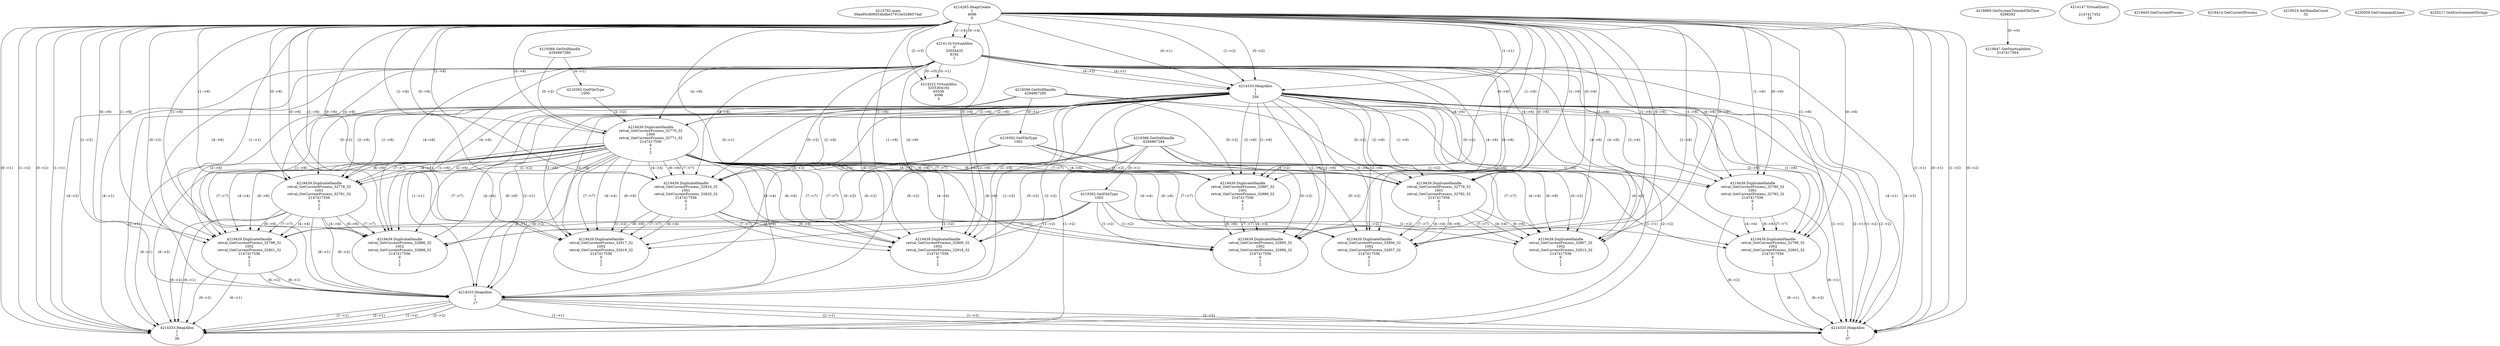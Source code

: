 // Global SCDG with merge call
digraph {
	0 [label="4213792.main
00ae95c809554bdbe37913e528857daf"]
	1 [label="4214265.HeapCreate
1
4096
0"]
	2 [label="4218869.GetSystemTimeAsFileTime
4288292"]
	3 [label="4214116.VirtualAlloc
0
33554432
8192
1"]
	1 -> 3 [label="(1-->4)"]
	1 -> 3 [label="(0-->4)"]
	4 [label="4214147.VirtualQuery

2147417352
28"]
	5 [label="4214222.VirtualAlloc
3255304192
65536
4096
4"]
	3 -> 5 [label="(0-->1)"]
	1 -> 5 [label="(2-->3)"]
	3 -> 5 [label="(0-->0)"]
	6 [label="4219047.GetStartupInfoA
2147417564"]
	2 -> 6 [label="(0-->0)"]
	7 [label="4219368.GetStdHandle
4294967286"]
	8 [label="4219392.GetFileType
1000"]
	7 -> 8 [label="(0-->1)"]
	9 [label="4219405.GetCurrentProcess
"]
	10 [label="4214333.HeapAlloc
1
1
256"]
	1 -> 10 [label="(1-->1)"]
	1 -> 10 [label="(0-->1)"]
	3 -> 10 [label="(4-->1)"]
	1 -> 10 [label="(1-->2)"]
	1 -> 10 [label="(0-->2)"]
	3 -> 10 [label="(4-->2)"]
	11 [label="4219414.GetCurrentProcess
"]
	12 [label="4219439.DuplicateHandle
retval_GetCurrentProcess_32770_32
1000
retval_GetCurrentProcess_32771_32
2147417556
0
1
2"]
	7 -> 12 [label="(0-->2)"]
	8 -> 12 [label="(1-->2)"]
	1 -> 12 [label="(1-->6)"]
	1 -> 12 [label="(0-->6)"]
	3 -> 12 [label="(4-->6)"]
	10 -> 12 [label="(1-->6)"]
	10 -> 12 [label="(2-->6)"]
	13 [label="4219368.GetStdHandle
4294967285"]
	14 [label="4219392.GetFileType
1001"]
	13 -> 14 [label="(0-->1)"]
	15 [label="4219439.DuplicateHandle
retval_GetCurrentProcess_32778_32
1001
retval_GetCurrentProcess_32781_32
2147417556
0
1
2"]
	13 -> 15 [label="(0-->2)"]
	14 -> 15 [label="(1-->2)"]
	12 -> 15 [label="(4-->4)"]
	1 -> 15 [label="(1-->6)"]
	1 -> 15 [label="(0-->6)"]
	3 -> 15 [label="(4-->6)"]
	10 -> 15 [label="(1-->6)"]
	10 -> 15 [label="(2-->6)"]
	12 -> 15 [label="(6-->6)"]
	12 -> 15 [label="(7-->7)"]
	16 [label="4219368.GetStdHandle
4294967284"]
	17 [label="4219392.GetFileType
1002"]
	16 -> 17 [label="(0-->1)"]
	18 [label="4219439.DuplicateHandle
retval_GetCurrentProcess_32798_32
1002
retval_GetCurrentProcess_32801_32
2147417556
0
1
2"]
	16 -> 18 [label="(0-->2)"]
	17 -> 18 [label="(1-->2)"]
	12 -> 18 [label="(4-->4)"]
	15 -> 18 [label="(4-->4)"]
	1 -> 18 [label="(1-->6)"]
	1 -> 18 [label="(0-->6)"]
	3 -> 18 [label="(4-->6)"]
	10 -> 18 [label="(1-->6)"]
	10 -> 18 [label="(2-->6)"]
	12 -> 18 [label="(6-->6)"]
	15 -> 18 [label="(6-->6)"]
	12 -> 18 [label="(7-->7)"]
	15 -> 18 [label="(7-->7)"]
	19 [label="4219524.SetHandleCount
32"]
	20 [label="4220059.GetCommandLineA
"]
	21 [label="4214333.HeapAlloc
1
1
17"]
	1 -> 21 [label="(1-->1)"]
	1 -> 21 [label="(0-->1)"]
	3 -> 21 [label="(4-->1)"]
	10 -> 21 [label="(1-->1)"]
	10 -> 21 [label="(2-->1)"]
	12 -> 21 [label="(6-->1)"]
	15 -> 21 [label="(6-->1)"]
	18 -> 21 [label="(6-->1)"]
	1 -> 21 [label="(1-->2)"]
	1 -> 21 [label="(0-->2)"]
	3 -> 21 [label="(4-->2)"]
	10 -> 21 [label="(1-->2)"]
	10 -> 21 [label="(2-->2)"]
	12 -> 21 [label="(6-->2)"]
	15 -> 21 [label="(6-->2)"]
	18 -> 21 [label="(6-->2)"]
	22 [label="4220217.GetEnvironmentStrings
"]
	23 [label="4214333.HeapAlloc
1
1
39"]
	1 -> 23 [label="(1-->1)"]
	1 -> 23 [label="(0-->1)"]
	3 -> 23 [label="(4-->1)"]
	10 -> 23 [label="(1-->1)"]
	10 -> 23 [label="(2-->1)"]
	12 -> 23 [label="(6-->1)"]
	15 -> 23 [label="(6-->1)"]
	18 -> 23 [label="(6-->1)"]
	21 -> 23 [label="(1-->1)"]
	21 -> 23 [label="(2-->1)"]
	1 -> 23 [label="(1-->2)"]
	1 -> 23 [label="(0-->2)"]
	3 -> 23 [label="(4-->2)"]
	10 -> 23 [label="(1-->2)"]
	10 -> 23 [label="(2-->2)"]
	12 -> 23 [label="(6-->2)"]
	15 -> 23 [label="(6-->2)"]
	18 -> 23 [label="(6-->2)"]
	21 -> 23 [label="(1-->2)"]
	21 -> 23 [label="(2-->2)"]
	24 [label="4219439.DuplicateHandle
retval_GetCurrentProcess_32779_32
1001
retval_GetCurrentProcess_32782_32
2147417556
0
1
2"]
	13 -> 24 [label="(0-->2)"]
	14 -> 24 [label="(1-->2)"]
	12 -> 24 [label="(4-->4)"]
	1 -> 24 [label="(1-->6)"]
	1 -> 24 [label="(0-->6)"]
	3 -> 24 [label="(4-->6)"]
	10 -> 24 [label="(1-->6)"]
	10 -> 24 [label="(2-->6)"]
	12 -> 24 [label="(6-->6)"]
	12 -> 24 [label="(7-->7)"]
	25 [label="4219439.DuplicateHandle
retval_GetCurrentProcess_32856_32
1002
retval_GetCurrentProcess_32857_32
2147417556
0
1
2"]
	16 -> 25 [label="(0-->2)"]
	17 -> 25 [label="(1-->2)"]
	12 -> 25 [label="(4-->4)"]
	24 -> 25 [label="(4-->4)"]
	1 -> 25 [label="(1-->6)"]
	1 -> 25 [label="(0-->6)"]
	3 -> 25 [label="(4-->6)"]
	10 -> 25 [label="(1-->6)"]
	10 -> 25 [label="(2-->6)"]
	12 -> 25 [label="(6-->6)"]
	24 -> 25 [label="(6-->6)"]
	12 -> 25 [label="(7-->7)"]
	24 -> 25 [label="(7-->7)"]
	26 [label="4219439.DuplicateHandle
retval_GetCurrentProcess_32780_32
1001
retval_GetCurrentProcess_32783_32
2147417556
0
1
2"]
	13 -> 26 [label="(0-->2)"]
	14 -> 26 [label="(1-->2)"]
	1 -> 26 [label="(1-->6)"]
	1 -> 26 [label="(0-->6)"]
	3 -> 26 [label="(4-->6)"]
	10 -> 26 [label="(1-->6)"]
	10 -> 26 [label="(2-->6)"]
	27 [label="4219439.DuplicateHandle
retval_GetCurrentProcess_32799_32
1002
retval_GetCurrentProcess_32803_32
2147417556
0
1
2"]
	16 -> 27 [label="(0-->2)"]
	17 -> 27 [label="(1-->2)"]
	26 -> 27 [label="(4-->4)"]
	1 -> 27 [label="(1-->6)"]
	1 -> 27 [label="(0-->6)"]
	3 -> 27 [label="(4-->6)"]
	10 -> 27 [label="(1-->6)"]
	10 -> 27 [label="(2-->6)"]
	26 -> 27 [label="(6-->6)"]
	26 -> 27 [label="(7-->7)"]
	28 [label="4214333.HeapAlloc
1
1
37"]
	1 -> 28 [label="(1-->1)"]
	1 -> 28 [label="(0-->1)"]
	3 -> 28 [label="(4-->1)"]
	10 -> 28 [label="(1-->1)"]
	10 -> 28 [label="(2-->1)"]
	21 -> 28 [label="(1-->1)"]
	21 -> 28 [label="(2-->1)"]
	26 -> 28 [label="(6-->1)"]
	27 -> 28 [label="(6-->1)"]
	1 -> 28 [label="(1-->2)"]
	1 -> 28 [label="(0-->2)"]
	3 -> 28 [label="(4-->2)"]
	10 -> 28 [label="(1-->2)"]
	10 -> 28 [label="(2-->2)"]
	21 -> 28 [label="(1-->2)"]
	21 -> 28 [label="(2-->2)"]
	26 -> 28 [label="(6-->2)"]
	27 -> 28 [label="(6-->2)"]
	29 [label="4219439.DuplicateHandle
retval_GetCurrentProcess_32807_32
1002
retval_GetCurrentProcess_32813_32
2147417556
0
1
2"]
	16 -> 29 [label="(0-->2)"]
	17 -> 29 [label="(1-->2)"]
	12 -> 29 [label="(4-->4)"]
	24 -> 29 [label="(4-->4)"]
	1 -> 29 [label="(1-->6)"]
	1 -> 29 [label="(0-->6)"]
	3 -> 29 [label="(4-->6)"]
	10 -> 29 [label="(1-->6)"]
	10 -> 29 [label="(2-->6)"]
	12 -> 29 [label="(6-->6)"]
	24 -> 29 [label="(6-->6)"]
	12 -> 29 [label="(7-->7)"]
	24 -> 29 [label="(7-->7)"]
	30 [label="4219439.DuplicateHandle
retval_GetCurrentProcess_32886_32
1002
retval_GetCurrentProcess_32888_32
2147417556
0
1
2"]
	16 -> 30 [label="(0-->2)"]
	17 -> 30 [label="(1-->2)"]
	12 -> 30 [label="(4-->4)"]
	15 -> 30 [label="(4-->4)"]
	1 -> 30 [label="(1-->6)"]
	1 -> 30 [label="(0-->6)"]
	3 -> 30 [label="(4-->6)"]
	10 -> 30 [label="(1-->6)"]
	10 -> 30 [label="(2-->6)"]
	12 -> 30 [label="(6-->6)"]
	15 -> 30 [label="(6-->6)"]
	12 -> 30 [label="(7-->7)"]
	15 -> 30 [label="(7-->7)"]
	31 [label="4219439.DuplicateHandle
retval_GetCurrentProcess_32824_32
1001
retval_GetCurrentProcess_32825_32
2147417556
0
1
2"]
	13 -> 31 [label="(0-->2)"]
	14 -> 31 [label="(1-->2)"]
	12 -> 31 [label="(4-->4)"]
	1 -> 31 [label="(1-->6)"]
	1 -> 31 [label="(0-->6)"]
	3 -> 31 [label="(4-->6)"]
	10 -> 31 [label="(1-->6)"]
	10 -> 31 [label="(2-->6)"]
	12 -> 31 [label="(6-->6)"]
	12 -> 31 [label="(7-->7)"]
	32 [label="4219439.DuplicateHandle
retval_GetCurrentProcess_32917_32
1002
retval_GetCurrentProcess_32919_32
2147417556
0
1
2"]
	16 -> 32 [label="(0-->2)"]
	17 -> 32 [label="(1-->2)"]
	12 -> 32 [label="(4-->4)"]
	31 -> 32 [label="(4-->4)"]
	1 -> 32 [label="(1-->6)"]
	1 -> 32 [label="(0-->6)"]
	3 -> 32 [label="(4-->6)"]
	10 -> 32 [label="(1-->6)"]
	10 -> 32 [label="(2-->6)"]
	12 -> 32 [label="(6-->6)"]
	31 -> 32 [label="(6-->6)"]
	12 -> 32 [label="(7-->7)"]
	31 -> 32 [label="(7-->7)"]
	33 [label="4219439.DuplicateHandle
retval_GetCurrentProcess_32900_32
1002
retval_GetCurrentProcess_32918_32
2147417556
0
1
2"]
	16 -> 33 [label="(0-->2)"]
	17 -> 33 [label="(1-->2)"]
	12 -> 33 [label="(4-->4)"]
	31 -> 33 [label="(4-->4)"]
	1 -> 33 [label="(1-->6)"]
	1 -> 33 [label="(0-->6)"]
	3 -> 33 [label="(4-->6)"]
	10 -> 33 [label="(1-->6)"]
	10 -> 33 [label="(2-->6)"]
	12 -> 33 [label="(6-->6)"]
	31 -> 33 [label="(6-->6)"]
	12 -> 33 [label="(7-->7)"]
	31 -> 33 [label="(7-->7)"]
	34 [label="4219439.DuplicateHandle
retval_GetCurrentProcess_32887_32
1001
retval_GetCurrentProcess_32889_32
2147417556
0
1
2"]
	13 -> 34 [label="(0-->2)"]
	14 -> 34 [label="(1-->2)"]
	12 -> 34 [label="(4-->4)"]
	1 -> 34 [label="(1-->6)"]
	1 -> 34 [label="(0-->6)"]
	3 -> 34 [label="(4-->6)"]
	10 -> 34 [label="(1-->6)"]
	10 -> 34 [label="(2-->6)"]
	12 -> 34 [label="(6-->6)"]
	12 -> 34 [label="(7-->7)"]
	35 [label="4219439.DuplicateHandle
retval_GetCurrentProcess_32995_32
1002
retval_GetCurrentProcess_32996_32
2147417556
0
1
2"]
	16 -> 35 [label="(0-->2)"]
	17 -> 35 [label="(1-->2)"]
	12 -> 35 [label="(4-->4)"]
	34 -> 35 [label="(4-->4)"]
	1 -> 35 [label="(1-->6)"]
	1 -> 35 [label="(0-->6)"]
	3 -> 35 [label="(4-->6)"]
	10 -> 35 [label="(1-->6)"]
	10 -> 35 [label="(2-->6)"]
	12 -> 35 [label="(6-->6)"]
	34 -> 35 [label="(6-->6)"]
	12 -> 35 [label="(7-->7)"]
	34 -> 35 [label="(7-->7)"]
}
